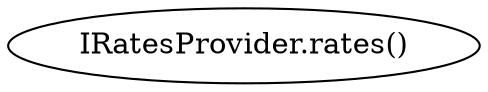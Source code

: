 digraph "" {
	graph [bb="0,0,192.06,36"];
	node [label="\N"];
	"IRatesProvider.rates()"	 [height=0.5,
		pos="96.029,18",
		width=2.6675];
}
digraph "" {
	graph [bb="0,0,192.06,36"];
	node [label="\N"];
	"IRatesProvider.rates()"	 [height=0.5,
		pos="96.029,18",
		width=2.6675];
}
digraph "" {
	graph [bb="0,0,192.06,36"];
	node [label="\N"];
	"IRatesProvider.rates()"	 [height=0.5,
		pos="96.029,18",
		width=2.6675];
}
digraph "" {
	graph [bb="0,0,192.06,36"];
	node [label="\N"];
	"IRatesProvider.rates()"	 [height=0.5,
		pos="96.029,18",
		width=2.6675];
}
digraph "" {
	graph [bb="0,0,192.06,36"];
	node [label="\N"];
	"IRatesProvider.rates()"	 [height=0.5,
		pos="96.029,18",
		width=2.6675];
}
